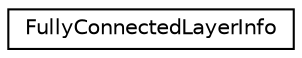digraph "Graphical Class Hierarchy"
{
 // LATEX_PDF_SIZE
  edge [fontname="Helvetica",fontsize="10",labelfontname="Helvetica",labelfontsize="10"];
  node [fontname="Helvetica",fontsize="10",shape=record];
  rankdir="LR";
  Node0 [label="FullyConnectedLayerInfo",height=0.2,width=0.4,color="black", fillcolor="white", style="filled",URL="$structarm__compute_1_1_fully_connected_layer_info.xhtml",tooltip="Fully connected layer info."];
}
